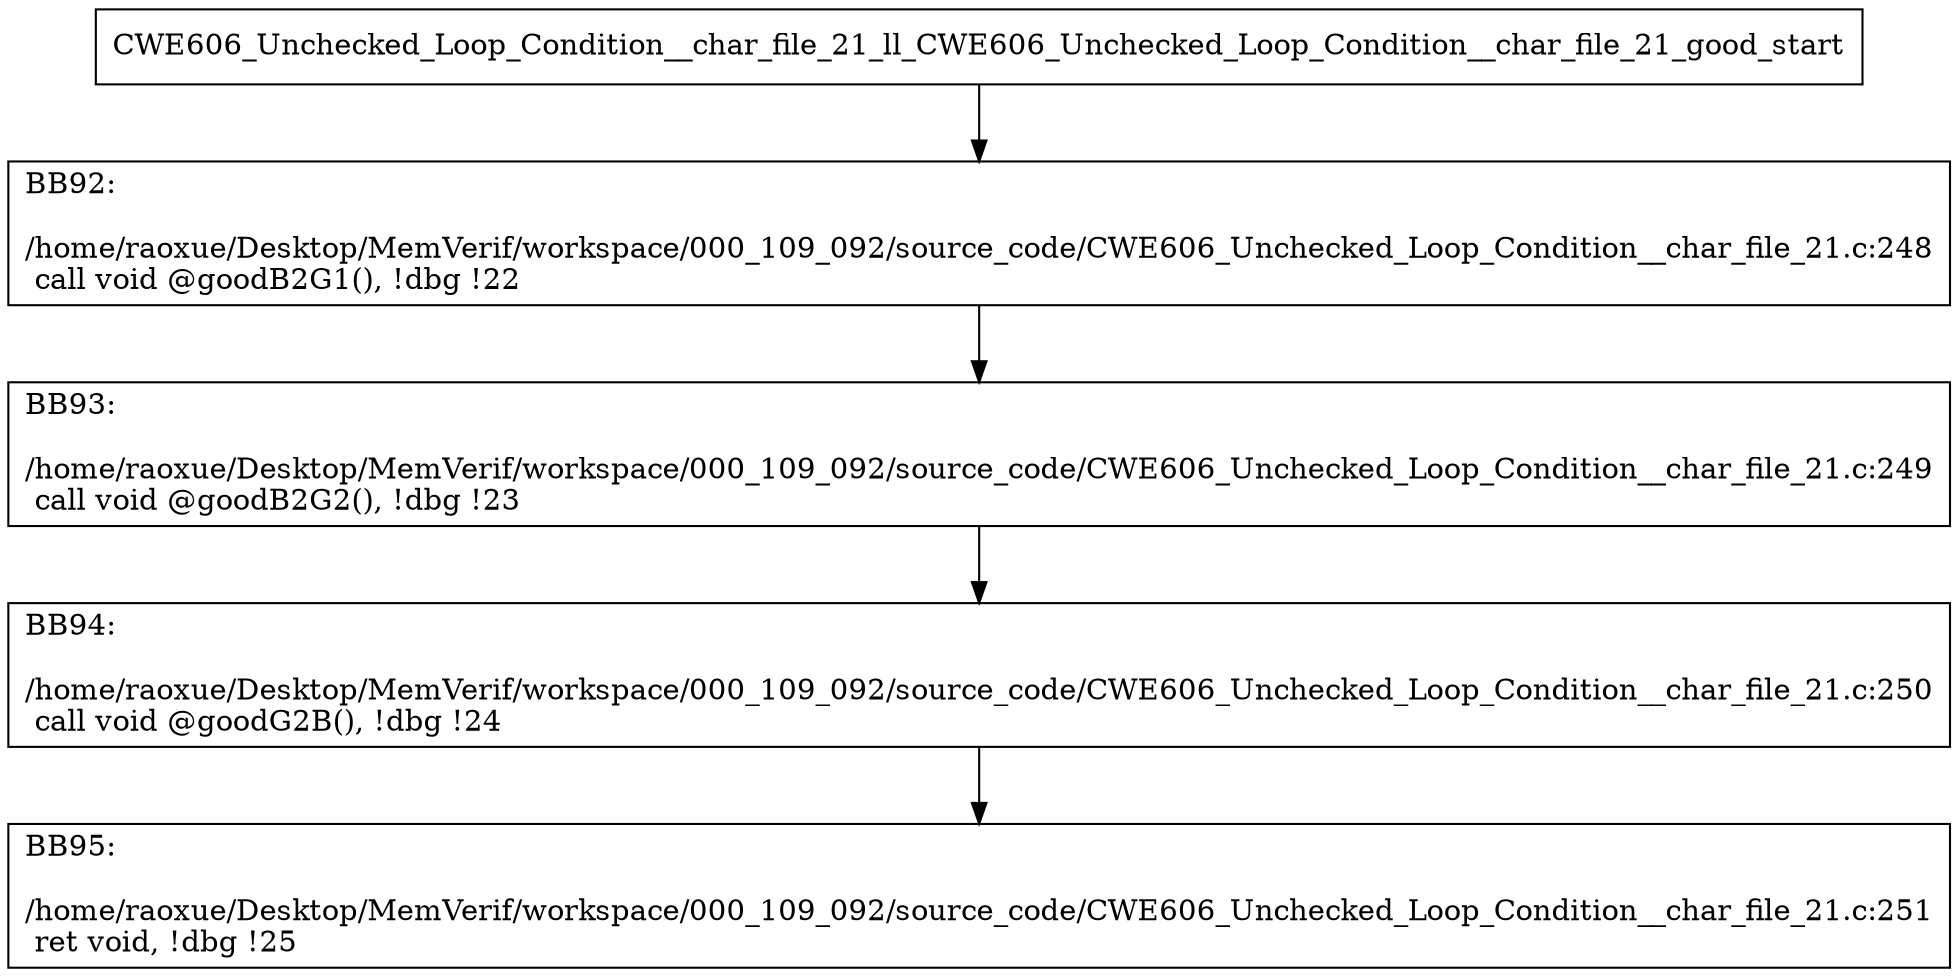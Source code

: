 digraph "CFG for'CWE606_Unchecked_Loop_Condition__char_file_21_ll_CWE606_Unchecked_Loop_Condition__char_file_21_good' function" {
	BBCWE606_Unchecked_Loop_Condition__char_file_21_ll_CWE606_Unchecked_Loop_Condition__char_file_21_good_start[shape=record,label="{CWE606_Unchecked_Loop_Condition__char_file_21_ll_CWE606_Unchecked_Loop_Condition__char_file_21_good_start}"];
	BBCWE606_Unchecked_Loop_Condition__char_file_21_ll_CWE606_Unchecked_Loop_Condition__char_file_21_good_start-> CWE606_Unchecked_Loop_Condition__char_file_21_ll_CWE606_Unchecked_Loop_Condition__char_file_21_goodBB92;
	CWE606_Unchecked_Loop_Condition__char_file_21_ll_CWE606_Unchecked_Loop_Condition__char_file_21_goodBB92 [shape=record, label="{BB92:\l\l/home/raoxue/Desktop/MemVerif/workspace/000_109_092/source_code/CWE606_Unchecked_Loop_Condition__char_file_21.c:248\l
  call void @goodB2G1(), !dbg !22\l
}"];
	CWE606_Unchecked_Loop_Condition__char_file_21_ll_CWE606_Unchecked_Loop_Condition__char_file_21_goodBB92-> CWE606_Unchecked_Loop_Condition__char_file_21_ll_CWE606_Unchecked_Loop_Condition__char_file_21_goodBB93;
	CWE606_Unchecked_Loop_Condition__char_file_21_ll_CWE606_Unchecked_Loop_Condition__char_file_21_goodBB93 [shape=record, label="{BB93:\l\l/home/raoxue/Desktop/MemVerif/workspace/000_109_092/source_code/CWE606_Unchecked_Loop_Condition__char_file_21.c:249\l
  call void @goodB2G2(), !dbg !23\l
}"];
	CWE606_Unchecked_Loop_Condition__char_file_21_ll_CWE606_Unchecked_Loop_Condition__char_file_21_goodBB93-> CWE606_Unchecked_Loop_Condition__char_file_21_ll_CWE606_Unchecked_Loop_Condition__char_file_21_goodBB94;
	CWE606_Unchecked_Loop_Condition__char_file_21_ll_CWE606_Unchecked_Loop_Condition__char_file_21_goodBB94 [shape=record, label="{BB94:\l\l/home/raoxue/Desktop/MemVerif/workspace/000_109_092/source_code/CWE606_Unchecked_Loop_Condition__char_file_21.c:250\l
  call void @goodG2B(), !dbg !24\l
}"];
	CWE606_Unchecked_Loop_Condition__char_file_21_ll_CWE606_Unchecked_Loop_Condition__char_file_21_goodBB94-> CWE606_Unchecked_Loop_Condition__char_file_21_ll_CWE606_Unchecked_Loop_Condition__char_file_21_goodBB95;
	CWE606_Unchecked_Loop_Condition__char_file_21_ll_CWE606_Unchecked_Loop_Condition__char_file_21_goodBB95 [shape=record, label="{BB95:\l\l/home/raoxue/Desktop/MemVerif/workspace/000_109_092/source_code/CWE606_Unchecked_Loop_Condition__char_file_21.c:251\l
  ret void, !dbg !25\l
}"];
}
